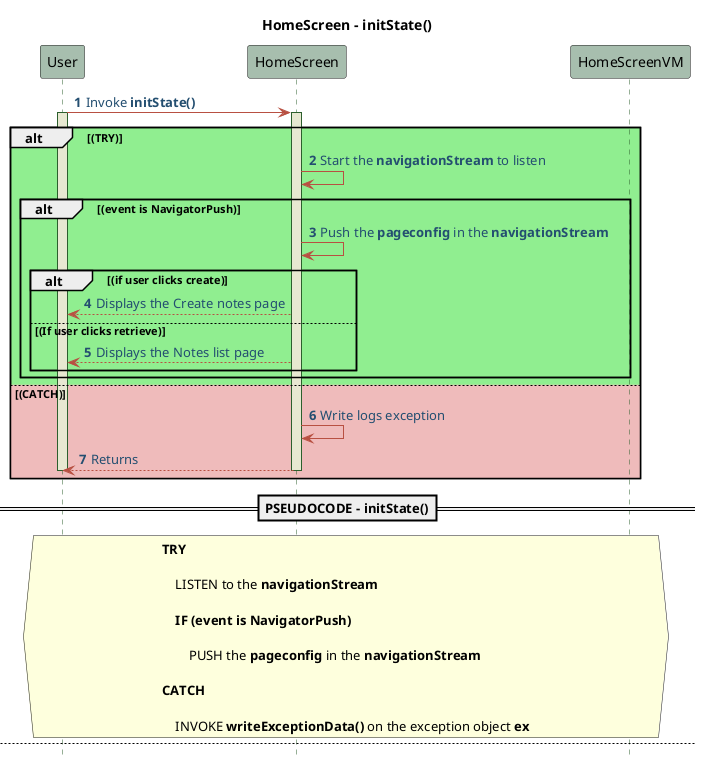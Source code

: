 @startuml HomeScreen - Sequence - Pseudo
!define POSITIVERESPONSE 90EE90

!define NEGATIVEERESPONSE EFBBBB

!define NUETRALRESPONSE F2DC79

skinparam sequence{
    ParticipantBackgroundColor #A7BEAE

    LifeLineBackgroundColor #E7E8D1

    LifeLineBorderColor #2C5F2D

    ActorBackgroundColor #FC766AFF

    ActorBorderColor #FC766AFF

    ArrowColor #B85042

    ArrowFontColor #234E70

}

title HomeScreen - initState()
autonumber 1
hide footbox
User -> HomeScreen : Invoke **initState()**
activate User
activate HomeScreen
alt #POSITIVERESPONSE (TRY)
HomeScreen -> HomeScreen : Start the **navigationStream** to listen
alt #POSITIVERESPONSE (event is NavigatorPush)
    HomeScreen -> HomeScreen : Push the **pageconfig** in the **navigationStream**
    alt (if user clicks create)
    HomeScreen --> User : Displays the Create notes page
    else (If user clicks retrieve) 
    HomeScreen --> User : Displays the Notes list page

    end
end
else #NEGATIVEERESPONSE (CATCH)
HomeScreen -> HomeScreen : Write logs exception 
HomeScreen --> User : Returns 
deactivate User 
deactivate HomeScreen 
end 



==PSEUDOCODE - initState()==
hnote across 
**TRY**

    LISTEN to the **navigationStream** 

    **IF (event is NavigatorPush)**

        PUSH the **pageconfig** in the **navigationStream**

**CATCH**

    INVOKE **writeExceptionData()** on the exception object **ex**
end hnote 

newpage HomeScreen - "Create Notes" button.clicked
autonumber 1
hide footbox 
User -> HomeScreen : "Create Notes" button.clicked
activate User 
activate HomeScreen 
HomeScreen -> HomeScreenVM : Invokes **navigateToCreateScreen()**
activate HomeScreenVM
HomeScreenVM --> HomeScreen : Returns 
deactivate HomeScreenVM 
HomeScreen --> User : Returns 
deactivate User 
deactivate HomeScreen 

==PSEUDOCODE - "Create Notes" button.clicked==
hnote across 
    CLICKS **Create Notes** button

    INVOKE **navigateToCreateScreen()**
end hnote 

newpage HomeScreen - "Retrieve Notes" button.clicked
autonumber 1
hide footbox 
User -> HomeScreen : "Retrieve Notes" button.clicked
activate User 
activate HomeScreen 
HomeScreen -> HomeScreenVM : Invokes **navigateToRetrieveScreen()**
activate HomeScreenVM
HomeScreenVM --> HomeScreen : Returns 
deactivate HomeScreenVM 
HomeScreen --> User : Returns 
deactivate User 
deactivate HomeScreen 

==PSEUDOCODE - "Retrieve Notes" button.clicked==
hnote across 
    CLICKS **Retrieve Notes** button

    INVOKE **navigateToRetrieveScreen()**
end hnote 

newpage HomeScreen - dispose() 
autonumber 1
hide footbox 
User -> HomeScreen : Invoke **dispose()** 
activate User 
activate HomeScreen 
HomeScreen -> HomeScreen : Dispose the instance of HomeScreenVM 
HomeScreen --> User : Returns 
deactivate User 
deactivate HomeScreen 

==PSEUDOCODE - dispose() == 
hnote across 
    DISPOSE the instance of **HomeScreenVM**
end hnote 